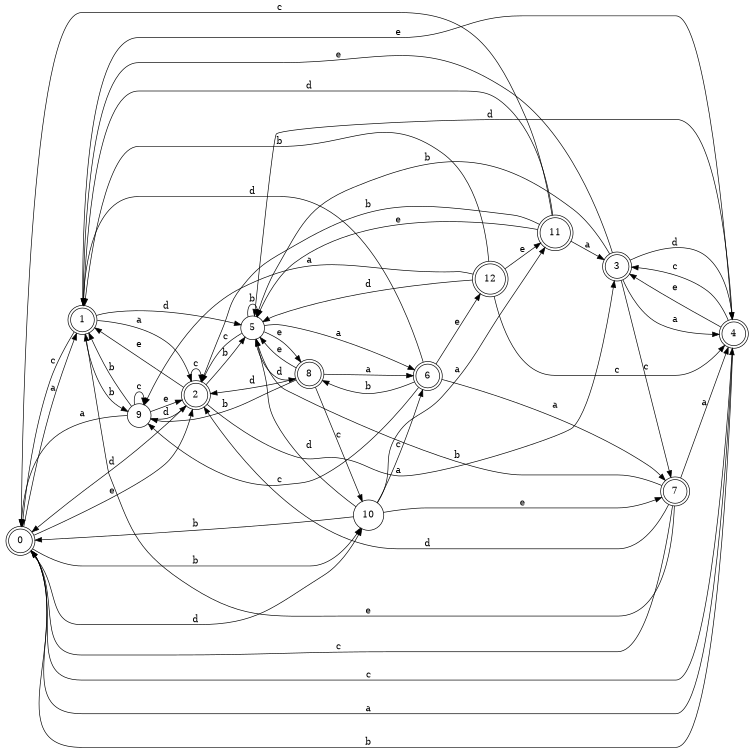 digraph n11_6 {
__start0 [label="" shape="none"];

rankdir=LR;
size="8,5";

s0 [style="rounded,filled", color="black", fillcolor="white" shape="doublecircle", label="0"];
s1 [style="rounded,filled", color="black", fillcolor="white" shape="doublecircle", label="1"];
s2 [style="rounded,filled", color="black", fillcolor="white" shape="doublecircle", label="2"];
s3 [style="rounded,filled", color="black", fillcolor="white" shape="doublecircle", label="3"];
s4 [style="rounded,filled", color="black", fillcolor="white" shape="doublecircle", label="4"];
s5 [style="filled", color="black", fillcolor="white" shape="circle", label="5"];
s6 [style="rounded,filled", color="black", fillcolor="white" shape="doublecircle", label="6"];
s7 [style="rounded,filled", color="black", fillcolor="white" shape="doublecircle", label="7"];
s8 [style="rounded,filled", color="black", fillcolor="white" shape="doublecircle", label="8"];
s9 [style="filled", color="black", fillcolor="white" shape="circle", label="9"];
s10 [style="filled", color="black", fillcolor="white" shape="circle", label="10"];
s11 [style="rounded,filled", color="black", fillcolor="white" shape="doublecircle", label="11"];
s12 [style="rounded,filled", color="black", fillcolor="white" shape="doublecircle", label="12"];
s0 -> s1 [label="a"];
s0 -> s10 [label="b"];
s0 -> s4 [label="c"];
s0 -> s10 [label="d"];
s0 -> s2 [label="e"];
s1 -> s2 [label="a"];
s1 -> s9 [label="b"];
s1 -> s0 [label="c"];
s1 -> s5 [label="d"];
s1 -> s4 [label="e"];
s2 -> s3 [label="a"];
s2 -> s5 [label="b"];
s2 -> s2 [label="c"];
s2 -> s0 [label="d"];
s2 -> s1 [label="e"];
s3 -> s4 [label="a"];
s3 -> s5 [label="b"];
s3 -> s7 [label="c"];
s3 -> s4 [label="d"];
s3 -> s1 [label="e"];
s4 -> s0 [label="a"];
s4 -> s0 [label="b"];
s4 -> s3 [label="c"];
s4 -> s5 [label="d"];
s4 -> s3 [label="e"];
s5 -> s6 [label="a"];
s5 -> s5 [label="b"];
s5 -> s2 [label="c"];
s5 -> s8 [label="d"];
s5 -> s8 [label="e"];
s6 -> s7 [label="a"];
s6 -> s8 [label="b"];
s6 -> s9 [label="c"];
s6 -> s1 [label="d"];
s6 -> s12 [label="e"];
s7 -> s4 [label="a"];
s7 -> s5 [label="b"];
s7 -> s0 [label="c"];
s7 -> s2 [label="d"];
s7 -> s1 [label="e"];
s8 -> s6 [label="a"];
s8 -> s9 [label="b"];
s8 -> s10 [label="c"];
s8 -> s2 [label="d"];
s8 -> s5 [label="e"];
s9 -> s0 [label="a"];
s9 -> s1 [label="b"];
s9 -> s9 [label="c"];
s9 -> s2 [label="d"];
s9 -> s2 [label="e"];
s10 -> s11 [label="a"];
s10 -> s0 [label="b"];
s10 -> s6 [label="c"];
s10 -> s5 [label="d"];
s10 -> s7 [label="e"];
s11 -> s3 [label="a"];
s11 -> s2 [label="b"];
s11 -> s0 [label="c"];
s11 -> s1 [label="d"];
s11 -> s5 [label="e"];
s12 -> s9 [label="a"];
s12 -> s1 [label="b"];
s12 -> s4 [label="c"];
s12 -> s5 [label="d"];
s12 -> s11 [label="e"];

}